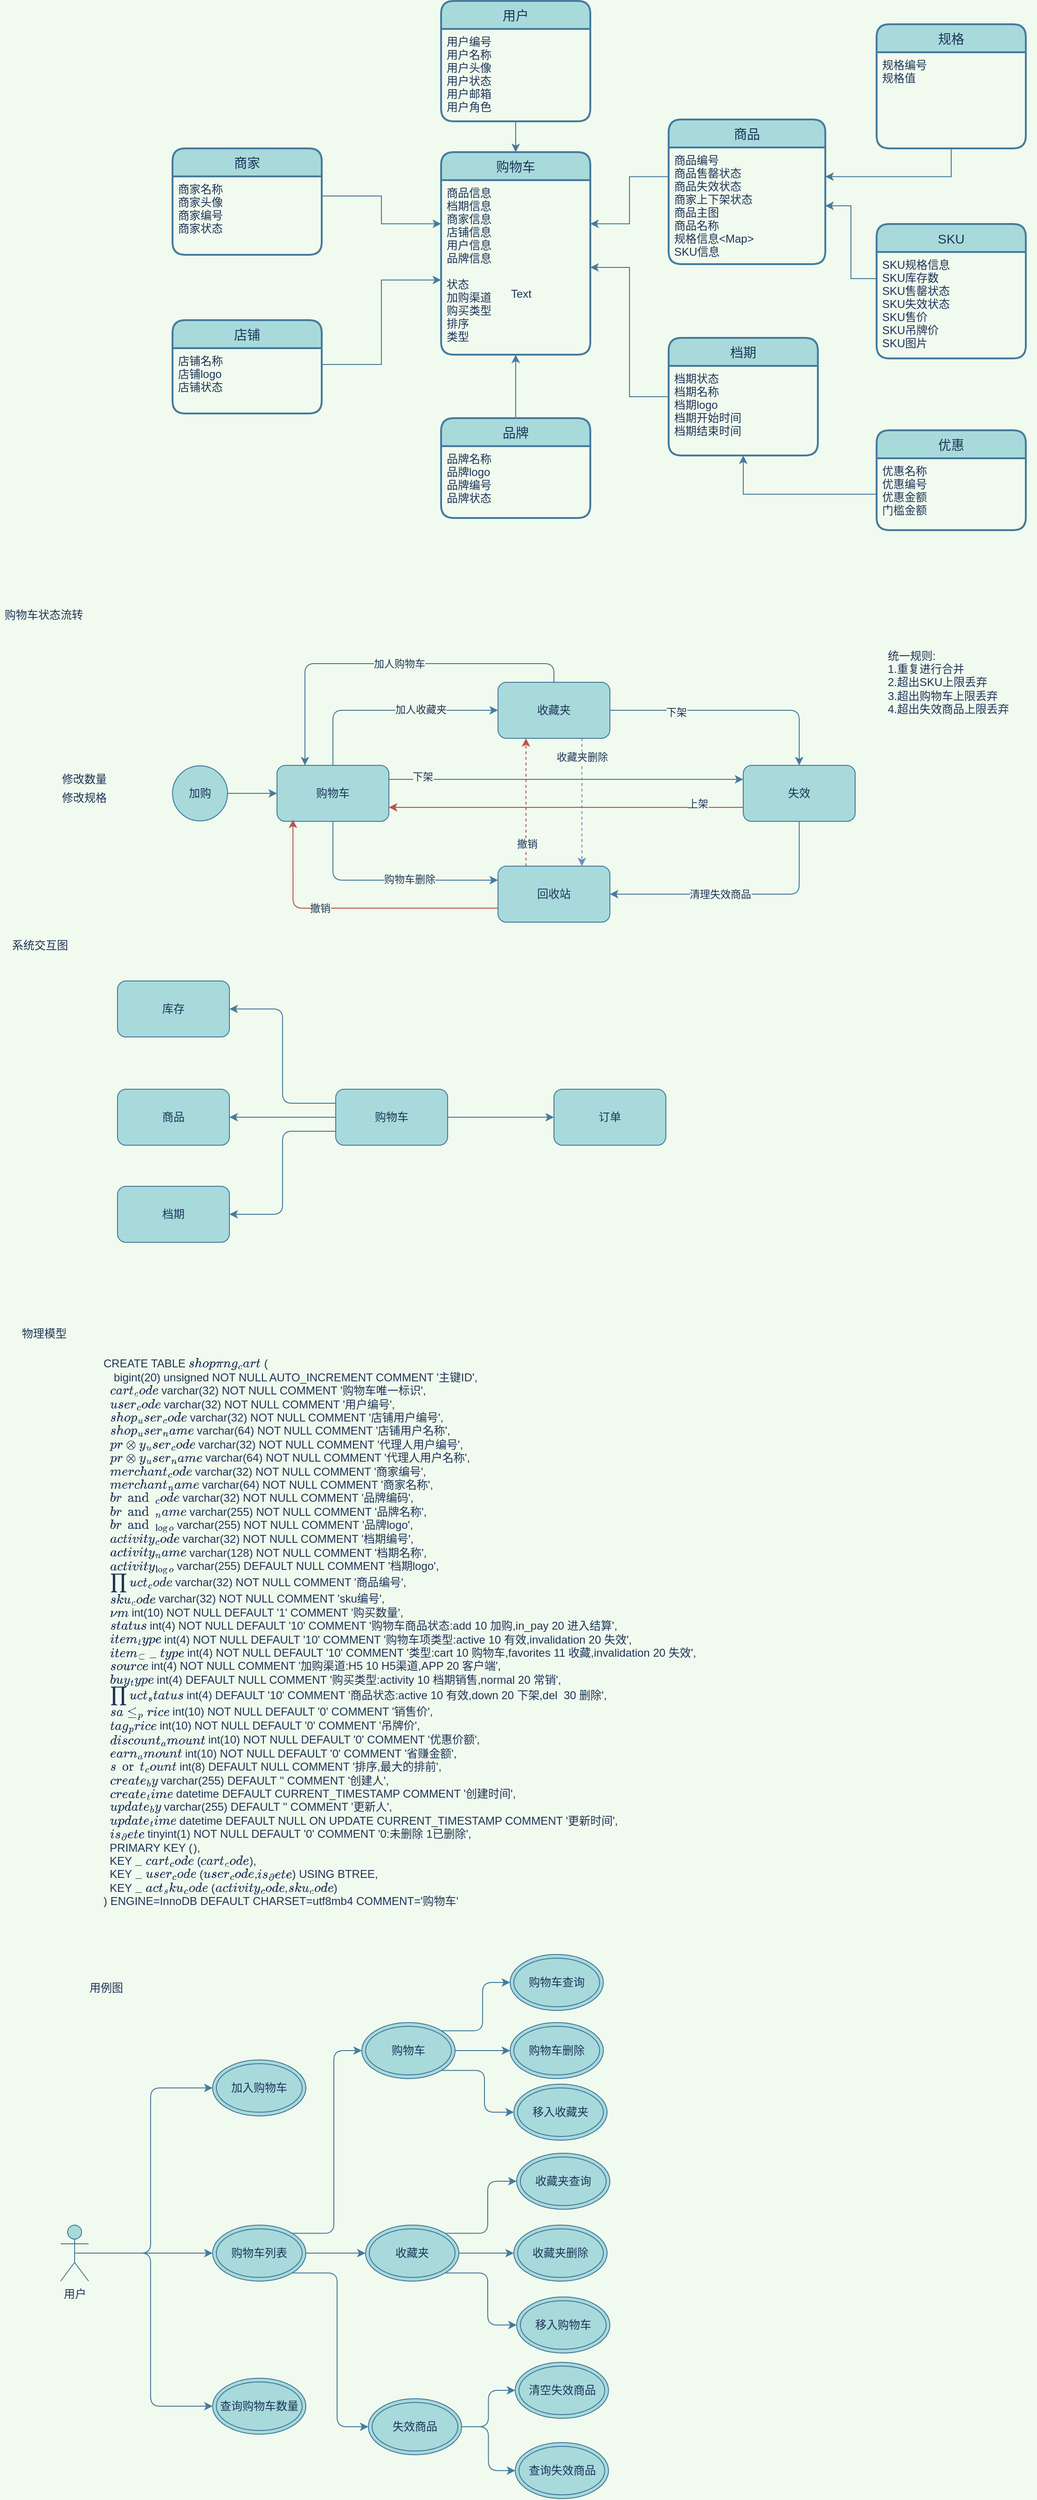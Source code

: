 <mxfile version="14.1.2" type="github">
  <diagram id="V3Xky8mkmhURfC1Skr-L" name="第 1 页">
    <mxGraphModel dx="1651" dy="1082" grid="0" gridSize="10" guides="1" tooltips="1" connect="1" arrows="1" fold="1" page="0" pageScale="1" pageWidth="827" pageHeight="1169" background="#F1FAEE" math="0" shadow="0">
      <root>
        <mxCell id="0" />
        <mxCell id="1" parent="0" />
        <mxCell id="dbq2Ga-Kx93OtKvGRiHQ-1" value="购物车" style="swimlane;childLayout=stackLayout;horizontal=1;startSize=30;horizontalStack=0;rounded=1;fontSize=14;fontStyle=0;strokeWidth=2;resizeParent=0;resizeLast=1;shadow=0;dashed=0;align=center;fillColor=#A8DADC;strokeColor=#457B9D;fontColor=#1D3557;" parent="1" vertex="1">
          <mxGeometry x="224" y="162" width="160" height="217" as="geometry" />
        </mxCell>
        <mxCell id="dbq2Ga-Kx93OtKvGRiHQ-2" value="商品信息&#xa;档期信息&#xa;商家信息&#xa;店铺信息&#xa;用户信息&#xa;品牌信息&#xa;&#xa;状态&#xa;加购渠道&#xa;购买类型&#xa;排序&#xa;类型&#xa;" style="align=left;strokeColor=none;fillColor=none;spacingLeft=4;fontSize=12;verticalAlign=top;resizable=0;rotatable=0;part=1;fontColor=#1D3557;" parent="dbq2Ga-Kx93OtKvGRiHQ-1" vertex="1">
          <mxGeometry y="30" width="160" height="187" as="geometry" />
        </mxCell>
        <mxCell id="dbq2Ga-Kx93OtKvGRiHQ-5" value="商品" style="swimlane;childLayout=stackLayout;horizontal=1;startSize=30;horizontalStack=0;rounded=1;fontSize=14;fontStyle=0;strokeWidth=2;resizeParent=0;resizeLast=1;shadow=0;dashed=0;align=center;fillColor=#A8DADC;strokeColor=#457B9D;fontColor=#1D3557;" parent="1" vertex="1">
          <mxGeometry x="468" y="127" width="168" height="155" as="geometry" />
        </mxCell>
        <mxCell id="dbq2Ga-Kx93OtKvGRiHQ-6" value="商品编号&#xa;商品售罄状态&#xa;商品失效状态&#xa;商家上下架状态&#xa;商品主图&#xa;商品名称&#xa;规格信息&lt;Map&gt;&#xa;SKU信息" style="align=left;strokeColor=none;fillColor=none;spacingLeft=4;fontSize=12;verticalAlign=top;resizable=0;rotatable=0;part=1;fontColor=#1D3557;" parent="dbq2Ga-Kx93OtKvGRiHQ-5" vertex="1">
          <mxGeometry y="30" width="168" height="125" as="geometry" />
        </mxCell>
        <mxCell id="dbq2Ga-Kx93OtKvGRiHQ-26" style="edgeStyle=orthogonalEdgeStyle;rounded=0;orthogonalLoop=1;jettySize=auto;html=1;exitX=0;exitY=0.5;exitDx=0;exitDy=0;entryX=1;entryY=0.5;entryDx=0;entryDy=0;strokeColor=#457B9D;fontColor=#1D3557;labelBackgroundColor=#F1FAEE;" parent="1" source="dbq2Ga-Kx93OtKvGRiHQ-7" target="dbq2Ga-Kx93OtKvGRiHQ-2" edge="1">
          <mxGeometry relative="1" as="geometry" />
        </mxCell>
        <mxCell id="dbq2Ga-Kx93OtKvGRiHQ-7" value="档期" style="swimlane;childLayout=stackLayout;horizontal=1;startSize=30;horizontalStack=0;rounded=1;fontSize=14;fontStyle=0;strokeWidth=2;resizeParent=0;resizeLast=1;shadow=0;dashed=0;align=center;fillColor=#A8DADC;strokeColor=#457B9D;fontColor=#1D3557;" parent="1" vertex="1">
          <mxGeometry x="468" y="361" width="160" height="126" as="geometry" />
        </mxCell>
        <mxCell id="dbq2Ga-Kx93OtKvGRiHQ-8" value="档期状态&#xa;档期名称&#xa;档期logo&#xa;档期开始时间&#xa;档期结束时间" style="align=left;strokeColor=none;fillColor=none;spacingLeft=4;fontSize=12;verticalAlign=top;resizable=0;rotatable=0;part=1;fontColor=#1D3557;" parent="dbq2Ga-Kx93OtKvGRiHQ-7" vertex="1">
          <mxGeometry y="30" width="160" height="96" as="geometry" />
        </mxCell>
        <mxCell id="dbq2Ga-Kx93OtKvGRiHQ-9" value="规格" style="swimlane;childLayout=stackLayout;horizontal=1;startSize=30;horizontalStack=0;rounded=1;fontSize=14;fontStyle=0;strokeWidth=2;resizeParent=0;resizeLast=1;shadow=0;dashed=0;align=center;fillColor=#A8DADC;strokeColor=#457B9D;fontColor=#1D3557;" parent="1" vertex="1">
          <mxGeometry x="691" y="25" width="160" height="133" as="geometry" />
        </mxCell>
        <mxCell id="dbq2Ga-Kx93OtKvGRiHQ-10" value="规格编号&#xa;规格值" style="align=left;strokeColor=none;fillColor=none;spacingLeft=4;fontSize=12;verticalAlign=top;resizable=0;rotatable=0;part=1;fontColor=#1D3557;" parent="dbq2Ga-Kx93OtKvGRiHQ-9" vertex="1">
          <mxGeometry y="30" width="160" height="103" as="geometry" />
        </mxCell>
        <mxCell id="dbq2Ga-Kx93OtKvGRiHQ-11" value="SKU" style="swimlane;childLayout=stackLayout;horizontal=1;startSize=30;horizontalStack=0;rounded=1;fontSize=14;fontStyle=0;strokeWidth=2;resizeParent=0;resizeLast=1;shadow=0;dashed=0;align=center;fillColor=#A8DADC;strokeColor=#457B9D;fontColor=#1D3557;" parent="1" vertex="1">
          <mxGeometry x="691" y="239" width="160" height="144" as="geometry" />
        </mxCell>
        <mxCell id="dbq2Ga-Kx93OtKvGRiHQ-12" value="SKU规格信息&#xa;SKU库存数&#xa;SKU售罄状态&#xa;SKU失效状态&#xa;SKU售价&#xa;SKU吊牌价&#xa;SKU图片" style="align=left;strokeColor=none;fillColor=none;spacingLeft=4;fontSize=12;verticalAlign=top;resizable=0;rotatable=0;part=1;fontColor=#1D3557;" parent="dbq2Ga-Kx93OtKvGRiHQ-11" vertex="1">
          <mxGeometry y="30" width="160" height="114" as="geometry" />
        </mxCell>
        <mxCell id="dbq2Ga-Kx93OtKvGRiHQ-14" value="商家" style="swimlane;childLayout=stackLayout;horizontal=1;startSize=30;horizontalStack=0;rounded=1;fontSize=14;fontStyle=0;strokeWidth=2;resizeParent=0;resizeLast=1;shadow=0;dashed=0;align=center;fillColor=#A8DADC;strokeColor=#457B9D;fontColor=#1D3557;" parent="1" vertex="1">
          <mxGeometry x="-64" y="158" width="160" height="114" as="geometry" />
        </mxCell>
        <mxCell id="dbq2Ga-Kx93OtKvGRiHQ-15" value="商家名称&#xa;商家头像&#xa;商家编号&#xa;商家状态" style="align=left;strokeColor=none;fillColor=none;spacingLeft=4;fontSize=12;verticalAlign=top;resizable=0;rotatable=0;part=1;fontColor=#1D3557;" parent="dbq2Ga-Kx93OtKvGRiHQ-14" vertex="1">
          <mxGeometry y="30" width="160" height="84" as="geometry" />
        </mxCell>
        <mxCell id="dbq2Ga-Kx93OtKvGRiHQ-16" value="店铺" style="swimlane;childLayout=stackLayout;horizontal=1;startSize=30;horizontalStack=0;rounded=1;fontSize=14;fontStyle=0;strokeWidth=2;resizeParent=0;resizeLast=1;shadow=0;dashed=0;align=center;fillColor=#A8DADC;strokeColor=#457B9D;fontColor=#1D3557;" parent="1" vertex="1">
          <mxGeometry x="-64" y="342" width="160" height="100" as="geometry" />
        </mxCell>
        <mxCell id="dbq2Ga-Kx93OtKvGRiHQ-17" value="店铺名称&#xa;店铺logo&#xa;店铺状态" style="align=left;strokeColor=none;fillColor=none;spacingLeft=4;fontSize=12;verticalAlign=top;resizable=0;rotatable=0;part=1;fontColor=#1D3557;" parent="dbq2Ga-Kx93OtKvGRiHQ-16" vertex="1">
          <mxGeometry y="30" width="160" height="70" as="geometry" />
        </mxCell>
        <mxCell id="dbq2Ga-Kx93OtKvGRiHQ-25" style="edgeStyle=orthogonalEdgeStyle;rounded=0;orthogonalLoop=1;jettySize=auto;html=1;exitX=0.5;exitY=0;exitDx=0;exitDy=0;entryX=0.5;entryY=1;entryDx=0;entryDy=0;strokeColor=#457B9D;fontColor=#1D3557;labelBackgroundColor=#F1FAEE;" parent="1" source="dbq2Ga-Kx93OtKvGRiHQ-18" target="dbq2Ga-Kx93OtKvGRiHQ-2" edge="1">
          <mxGeometry relative="1" as="geometry" />
        </mxCell>
        <mxCell id="dbq2Ga-Kx93OtKvGRiHQ-18" value="品牌" style="swimlane;childLayout=stackLayout;horizontal=1;startSize=30;horizontalStack=0;rounded=1;fontSize=14;fontStyle=0;strokeWidth=2;resizeParent=0;resizeLast=1;shadow=0;dashed=0;align=center;fillColor=#A8DADC;strokeColor=#457B9D;fontColor=#1D3557;" parent="1" vertex="1">
          <mxGeometry x="224" y="447" width="160" height="107" as="geometry" />
        </mxCell>
        <mxCell id="dbq2Ga-Kx93OtKvGRiHQ-19" value="品牌名称&#xa;品牌logo&#xa;品牌编号&#xa;品牌状态" style="align=left;strokeColor=none;fillColor=none;spacingLeft=4;fontSize=12;verticalAlign=top;resizable=0;rotatable=0;part=1;fontColor=#1D3557;" parent="dbq2Ga-Kx93OtKvGRiHQ-18" vertex="1">
          <mxGeometry y="30" width="160" height="77" as="geometry" />
        </mxCell>
        <mxCell id="dbq2Ga-Kx93OtKvGRiHQ-20" value="用户" style="swimlane;childLayout=stackLayout;horizontal=1;startSize=30;horizontalStack=0;rounded=1;fontSize=14;fontStyle=0;strokeWidth=2;resizeParent=0;resizeLast=1;shadow=0;dashed=0;align=center;fillColor=#A8DADC;strokeColor=#457B9D;fontColor=#1D3557;" parent="1" vertex="1">
          <mxGeometry x="224" width="160" height="129" as="geometry" />
        </mxCell>
        <mxCell id="dbq2Ga-Kx93OtKvGRiHQ-21" value="用户编号&#xa;用户名称&#xa;用户头像&#xa;用户状态&#xa;用户邮箱&#xa;用户角色" style="align=left;strokeColor=none;fillColor=none;spacingLeft=4;fontSize=12;verticalAlign=top;resizable=0;rotatable=0;part=1;fontColor=#1D3557;" parent="dbq2Ga-Kx93OtKvGRiHQ-20" vertex="1">
          <mxGeometry y="30" width="160" height="99" as="geometry" />
        </mxCell>
        <mxCell id="dbq2Ga-Kx93OtKvGRiHQ-22" style="edgeStyle=orthogonalEdgeStyle;rounded=0;orthogonalLoop=1;jettySize=auto;html=1;exitX=1;exitY=0.25;exitDx=0;exitDy=0;entryX=0;entryY=0.25;entryDx=0;entryDy=0;strokeColor=#457B9D;fontColor=#1D3557;labelBackgroundColor=#F1FAEE;" parent="1" source="dbq2Ga-Kx93OtKvGRiHQ-15" target="dbq2Ga-Kx93OtKvGRiHQ-2" edge="1">
          <mxGeometry relative="1" as="geometry" />
        </mxCell>
        <mxCell id="dbq2Ga-Kx93OtKvGRiHQ-23" style="edgeStyle=orthogonalEdgeStyle;rounded=0;orthogonalLoop=1;jettySize=auto;html=1;exitX=1;exitY=0.25;exitDx=0;exitDy=0;entryX=0;entryY=0.572;entryDx=0;entryDy=0;entryPerimeter=0;strokeColor=#457B9D;fontColor=#1D3557;labelBackgroundColor=#F1FAEE;" parent="1" source="dbq2Ga-Kx93OtKvGRiHQ-17" target="dbq2Ga-Kx93OtKvGRiHQ-2" edge="1">
          <mxGeometry relative="1" as="geometry" />
        </mxCell>
        <mxCell id="dbq2Ga-Kx93OtKvGRiHQ-24" style="edgeStyle=orthogonalEdgeStyle;rounded=0;orthogonalLoop=1;jettySize=auto;html=1;exitX=0.5;exitY=1;exitDx=0;exitDy=0;strokeColor=#457B9D;fontColor=#1D3557;labelBackgroundColor=#F1FAEE;" parent="1" source="dbq2Ga-Kx93OtKvGRiHQ-21" target="dbq2Ga-Kx93OtKvGRiHQ-1" edge="1">
          <mxGeometry relative="1" as="geometry" />
        </mxCell>
        <mxCell id="dbq2Ga-Kx93OtKvGRiHQ-27" style="edgeStyle=orthogonalEdgeStyle;rounded=0;orthogonalLoop=1;jettySize=auto;html=1;exitX=0;exitY=0.25;exitDx=0;exitDy=0;entryX=1;entryY=0.25;entryDx=0;entryDy=0;strokeColor=#457B9D;fontColor=#1D3557;labelBackgroundColor=#F1FAEE;" parent="1" source="dbq2Ga-Kx93OtKvGRiHQ-6" target="dbq2Ga-Kx93OtKvGRiHQ-2" edge="1">
          <mxGeometry relative="1" as="geometry" />
        </mxCell>
        <mxCell id="dbq2Ga-Kx93OtKvGRiHQ-28" style="edgeStyle=orthogonalEdgeStyle;rounded=0;orthogonalLoop=1;jettySize=auto;html=1;exitX=0;exitY=0.25;exitDx=0;exitDy=0;entryX=1;entryY=0.5;entryDx=0;entryDy=0;strokeColor=#457B9D;fontColor=#1D3557;labelBackgroundColor=#F1FAEE;" parent="1" source="dbq2Ga-Kx93OtKvGRiHQ-12" target="dbq2Ga-Kx93OtKvGRiHQ-6" edge="1">
          <mxGeometry relative="1" as="geometry" />
        </mxCell>
        <mxCell id="dbq2Ga-Kx93OtKvGRiHQ-29" style="edgeStyle=orthogonalEdgeStyle;rounded=0;orthogonalLoop=1;jettySize=auto;html=1;exitX=0.5;exitY=1;exitDx=0;exitDy=0;entryX=1;entryY=0.25;entryDx=0;entryDy=0;strokeColor=#457B9D;fontColor=#1D3557;labelBackgroundColor=#F1FAEE;" parent="1" source="dbq2Ga-Kx93OtKvGRiHQ-10" target="dbq2Ga-Kx93OtKvGRiHQ-6" edge="1">
          <mxGeometry relative="1" as="geometry" />
        </mxCell>
        <mxCell id="dbq2Ga-Kx93OtKvGRiHQ-30" value="优惠" style="swimlane;childLayout=stackLayout;horizontal=1;startSize=30;horizontalStack=0;rounded=1;fontSize=14;fontStyle=0;strokeWidth=2;resizeParent=0;resizeLast=1;shadow=0;dashed=0;align=center;fillColor=#A8DADC;strokeColor=#457B9D;fontColor=#1D3557;" parent="1" vertex="1">
          <mxGeometry x="691" y="460" width="160" height="107" as="geometry" />
        </mxCell>
        <mxCell id="dbq2Ga-Kx93OtKvGRiHQ-31" value="优惠名称&#xa;优惠编号&#xa;优惠金额&#xa;门槛金额" style="align=left;strokeColor=none;fillColor=none;spacingLeft=4;fontSize=12;verticalAlign=top;resizable=0;rotatable=0;part=1;fontColor=#1D3557;" parent="dbq2Ga-Kx93OtKvGRiHQ-30" vertex="1">
          <mxGeometry y="30" width="160" height="77" as="geometry" />
        </mxCell>
        <mxCell id="dbq2Ga-Kx93OtKvGRiHQ-32" style="edgeStyle=orthogonalEdgeStyle;rounded=0;orthogonalLoop=1;jettySize=auto;html=1;exitX=0;exitY=0.5;exitDx=0;exitDy=0;entryX=0.5;entryY=1;entryDx=0;entryDy=0;strokeColor=#457B9D;fontColor=#1D3557;labelBackgroundColor=#F1FAEE;" parent="1" source="dbq2Ga-Kx93OtKvGRiHQ-31" target="dbq2Ga-Kx93OtKvGRiHQ-8" edge="1">
          <mxGeometry relative="1" as="geometry" />
        </mxCell>
        <mxCell id="dbq2Ga-Kx93OtKvGRiHQ-38" style="edgeStyle=orthogonalEdgeStyle;rounded=1;orthogonalLoop=1;jettySize=auto;html=1;exitX=0.5;exitY=0;exitDx=0;exitDy=0;entryX=0;entryY=0.5;entryDx=0;entryDy=0;strokeColor=#457B9D;fontColor=#1D3557;fillColor=#A8DADC;labelBackgroundColor=#F1FAEE;" parent="1" source="dbq2Ga-Kx93OtKvGRiHQ-33" target="dbq2Ga-Kx93OtKvGRiHQ-34" edge="1">
          <mxGeometry relative="1" as="geometry" />
        </mxCell>
        <mxCell id="dbq2Ga-Kx93OtKvGRiHQ-77" value="&lt;span style=&quot;background-color: rgb(241 , 250 , 238)&quot;&gt;加人收藏夹&lt;/span&gt;" style="edgeLabel;html=1;align=center;verticalAlign=middle;resizable=0;points=[];fontColor=#1D3557;labelBackgroundColor=#F1FAEE;" parent="dbq2Ga-Kx93OtKvGRiHQ-38" vertex="1" connectable="0">
          <mxGeometry x="0.296" y="1" relative="1" as="geometry">
            <mxPoint as="offset" />
          </mxGeometry>
        </mxCell>
        <mxCell id="dbq2Ga-Kx93OtKvGRiHQ-43" style="edgeStyle=orthogonalEdgeStyle;rounded=1;orthogonalLoop=1;jettySize=auto;html=1;exitX=0.5;exitY=1;exitDx=0;exitDy=0;entryX=0;entryY=0.25;entryDx=0;entryDy=0;strokeColor=#457B9D;fontColor=#1D3557;labelBackgroundColor=#F1FAEE;" parent="1" source="dbq2Ga-Kx93OtKvGRiHQ-33" target="dbq2Ga-Kx93OtKvGRiHQ-41" edge="1">
          <mxGeometry relative="1" as="geometry">
            <Array as="points">
              <mxPoint x="108" y="942" />
            </Array>
          </mxGeometry>
        </mxCell>
        <mxCell id="dbq2Ga-Kx93OtKvGRiHQ-80" value="&lt;span style=&quot;background-color: rgb(241 , 250 , 238)&quot;&gt;购物车删除&lt;/span&gt;" style="edgeLabel;html=1;align=center;verticalAlign=middle;resizable=0;points=[];fontColor=#1D3557;labelBackgroundColor=#F1FAEE;" parent="dbq2Ga-Kx93OtKvGRiHQ-43" vertex="1" connectable="0">
          <mxGeometry x="0.206" y="1" relative="1" as="geometry">
            <mxPoint as="offset" />
          </mxGeometry>
        </mxCell>
        <mxCell id="dbq2Ga-Kx93OtKvGRiHQ-50" style="edgeStyle=orthogonalEdgeStyle;rounded=1;orthogonalLoop=1;jettySize=auto;html=1;exitX=1;exitY=0.25;exitDx=0;exitDy=0;entryX=0;entryY=0.25;entryDx=0;entryDy=0;strokeColor=#457B9D;fontColor=#1D3557;labelBackgroundColor=#F1FAEE;" parent="1" source="dbq2Ga-Kx93OtKvGRiHQ-33" target="dbq2Ga-Kx93OtKvGRiHQ-36" edge="1">
          <mxGeometry relative="1" as="geometry" />
        </mxCell>
        <mxCell id="dbq2Ga-Kx93OtKvGRiHQ-61" value="下架" style="edgeLabel;html=1;align=center;verticalAlign=middle;resizable=0;points=[];fontColor=#1D3557;labelBackgroundColor=#F1FAEE;" parent="dbq2Ga-Kx93OtKvGRiHQ-50" vertex="1" connectable="0">
          <mxGeometry x="-0.811" y="3" relative="1" as="geometry">
            <mxPoint as="offset" />
          </mxGeometry>
        </mxCell>
        <mxCell id="dbq2Ga-Kx93OtKvGRiHQ-33" value="购物车" style="rounded=1;whiteSpace=wrap;html=1;fillColor=#A8DADC;strokeColor=#457B9D;fontColor=#1D3557;" parent="1" vertex="1">
          <mxGeometry x="48" y="819" width="120" height="60" as="geometry" />
        </mxCell>
        <mxCell id="dbq2Ga-Kx93OtKvGRiHQ-39" style="edgeStyle=orthogonalEdgeStyle;rounded=1;orthogonalLoop=1;jettySize=auto;html=1;exitX=1;exitY=0.5;exitDx=0;exitDy=0;strokeColor=#457B9D;fontColor=#1D3557;fillColor=#A8DADC;labelBackgroundColor=#F1FAEE;" parent="1" source="dbq2Ga-Kx93OtKvGRiHQ-34" target="dbq2Ga-Kx93OtKvGRiHQ-36" edge="1">
          <mxGeometry relative="1" as="geometry" />
        </mxCell>
        <mxCell id="dbq2Ga-Kx93OtKvGRiHQ-58" value="下架" style="edgeLabel;html=1;align=center;verticalAlign=middle;resizable=0;points=[];fontColor=#1D3557;labelBackgroundColor=#F1FAEE;" parent="dbq2Ga-Kx93OtKvGRiHQ-39" vertex="1" connectable="0">
          <mxGeometry x="-0.462" y="-2" relative="1" as="geometry">
            <mxPoint as="offset" />
          </mxGeometry>
        </mxCell>
        <mxCell id="dbq2Ga-Kx93OtKvGRiHQ-42" style="edgeStyle=orthogonalEdgeStyle;rounded=0;orthogonalLoop=1;jettySize=auto;html=1;exitX=0.75;exitY=1;exitDx=0;exitDy=0;dashed=1;strokeColor=#6c8ebf;fontColor=#1D3557;entryX=0.75;entryY=0;entryDx=0;entryDy=0;fillColor=#dae8fc;labelBackgroundColor=#F1FAEE;" parent="1" source="dbq2Ga-Kx93OtKvGRiHQ-34" target="dbq2Ga-Kx93OtKvGRiHQ-41" edge="1">
          <mxGeometry relative="1" as="geometry" />
        </mxCell>
        <mxCell id="dbq2Ga-Kx93OtKvGRiHQ-62" value="收藏夹删除" style="edgeLabel;html=1;align=center;verticalAlign=middle;resizable=0;points=[];fontColor=#1D3557;labelBackgroundColor=#F1FAEE;" parent="dbq2Ga-Kx93OtKvGRiHQ-42" vertex="1" connectable="0">
          <mxGeometry x="-0.708" relative="1" as="geometry">
            <mxPoint as="offset" />
          </mxGeometry>
        </mxCell>
        <mxCell id="dbq2Ga-Kx93OtKvGRiHQ-45" style="edgeStyle=orthogonalEdgeStyle;rounded=1;orthogonalLoop=1;jettySize=auto;html=1;exitX=0.5;exitY=0;exitDx=0;exitDy=0;entryX=0.25;entryY=0;entryDx=0;entryDy=0;strokeColor=#457B9D;fontColor=#1D3557;fillColor=#A8DADC;labelBackgroundColor=#F1FAEE;" parent="1" source="dbq2Ga-Kx93OtKvGRiHQ-34" target="dbq2Ga-Kx93OtKvGRiHQ-33" edge="1">
          <mxGeometry relative="1" as="geometry" />
        </mxCell>
        <mxCell id="dbq2Ga-Kx93OtKvGRiHQ-78" value="&lt;span style=&quot;background-color: rgb(241 , 250 , 238)&quot;&gt;加人购物车&lt;/span&gt;" style="edgeLabel;html=1;align=center;verticalAlign=middle;resizable=0;points=[];fontColor=#1D3557;labelBackgroundColor=#F1FAEE;" parent="dbq2Ga-Kx93OtKvGRiHQ-45" vertex="1" connectable="0">
          <mxGeometry x="-0.057" relative="1" as="geometry">
            <mxPoint as="offset" />
          </mxGeometry>
        </mxCell>
        <mxCell id="dbq2Ga-Kx93OtKvGRiHQ-34" value="收藏夹" style="rounded=1;whiteSpace=wrap;html=1;fillColor=#A8DADC;strokeColor=#457B9D;fontColor=#1D3557;" parent="1" vertex="1">
          <mxGeometry x="285" y="730" width="120" height="60" as="geometry" />
        </mxCell>
        <mxCell id="dbq2Ga-Kx93OtKvGRiHQ-44" style="edgeStyle=orthogonalEdgeStyle;rounded=1;orthogonalLoop=1;jettySize=auto;html=1;exitX=0.5;exitY=1;exitDx=0;exitDy=0;entryX=1;entryY=0.5;entryDx=0;entryDy=0;strokeColor=#457B9D;fontColor=#1D3557;labelBackgroundColor=#F1FAEE;" parent="1" source="dbq2Ga-Kx93OtKvGRiHQ-36" target="dbq2Ga-Kx93OtKvGRiHQ-41" edge="1">
          <mxGeometry relative="1" as="geometry" />
        </mxCell>
        <mxCell id="dbq2Ga-Kx93OtKvGRiHQ-76" value="&lt;span style=&quot;background-color: rgb(241 , 250 , 238)&quot;&gt;清理失效商品&lt;/span&gt;" style="edgeLabel;html=1;align=center;verticalAlign=middle;resizable=0;points=[];fontColor=#1D3557;labelBackgroundColor=#F1FAEE;" parent="dbq2Ga-Kx93OtKvGRiHQ-44" vertex="1" connectable="0">
          <mxGeometry x="0.162" relative="1" as="geometry">
            <mxPoint as="offset" />
          </mxGeometry>
        </mxCell>
        <mxCell id="dbq2Ga-Kx93OtKvGRiHQ-49" style="edgeStyle=orthogonalEdgeStyle;rounded=1;orthogonalLoop=1;jettySize=auto;html=1;exitX=0;exitY=0.75;exitDx=0;exitDy=0;entryX=1;entryY=0.75;entryDx=0;entryDy=0;fontColor=#1D3557;strokeColor=#b85450;fillColor=#f8cecc;labelBackgroundColor=#F1FAEE;" parent="1" source="dbq2Ga-Kx93OtKvGRiHQ-36" target="dbq2Ga-Kx93OtKvGRiHQ-33" edge="1">
          <mxGeometry relative="1" as="geometry" />
        </mxCell>
        <mxCell id="dbq2Ga-Kx93OtKvGRiHQ-71" value="上架" style="edgeLabel;html=1;align=center;verticalAlign=middle;resizable=0;points=[];fontColor=#1D3557;labelBackgroundColor=#F1FAEE;" parent="dbq2Ga-Kx93OtKvGRiHQ-49" vertex="1" connectable="0">
          <mxGeometry x="-0.743" y="-4" relative="1" as="geometry">
            <mxPoint as="offset" />
          </mxGeometry>
        </mxCell>
        <mxCell id="dbq2Ga-Kx93OtKvGRiHQ-36" value="失效" style="rounded=1;whiteSpace=wrap;html=1;fillColor=#A8DADC;strokeColor=#457B9D;fontColor=#1D3557;" parent="1" vertex="1">
          <mxGeometry x="548" y="819" width="120" height="60" as="geometry" />
        </mxCell>
        <mxCell id="dbq2Ga-Kx93OtKvGRiHQ-100" style="edgeStyle=orthogonalEdgeStyle;curved=0;rounded=1;sketch=0;orthogonalLoop=1;jettySize=auto;html=1;exitX=0.25;exitY=0;exitDx=0;exitDy=0;entryX=0.25;entryY=1;entryDx=0;entryDy=0;strokeColor=#b85450;fillColor=#f8cecc;fontColor=#1D3557;dashed=1;labelBackgroundColor=#F1FAEE;" parent="1" source="dbq2Ga-Kx93OtKvGRiHQ-41" target="dbq2Ga-Kx93OtKvGRiHQ-34" edge="1">
          <mxGeometry relative="1" as="geometry" />
        </mxCell>
        <mxCell id="dbq2Ga-Kx93OtKvGRiHQ-101" value="撤销" style="edgeLabel;html=1;align=center;verticalAlign=middle;resizable=0;points=[];fontColor=#1D3557;labelBackgroundColor=#F1FAEE;" parent="dbq2Ga-Kx93OtKvGRiHQ-100" vertex="1" connectable="0">
          <mxGeometry x="-0.639" y="-1" relative="1" as="geometry">
            <mxPoint as="offset" />
          </mxGeometry>
        </mxCell>
        <mxCell id="dbq2Ga-Kx93OtKvGRiHQ-104" style="edgeStyle=orthogonalEdgeStyle;rounded=1;sketch=0;orthogonalLoop=1;jettySize=auto;html=1;exitX=0;exitY=0.75;exitDx=0;exitDy=0;entryX=0.143;entryY=0.97;entryDx=0;entryDy=0;entryPerimeter=0;strokeColor=#b85450;fillColor=#f8cecc;fontColor=#1D3557;labelBackgroundColor=#F1FAEE;" parent="1" source="dbq2Ga-Kx93OtKvGRiHQ-41" target="dbq2Ga-Kx93OtKvGRiHQ-33" edge="1">
          <mxGeometry relative="1" as="geometry" />
        </mxCell>
        <mxCell id="dbq2Ga-Kx93OtKvGRiHQ-105" value="撤销" style="edgeLabel;html=1;align=center;verticalAlign=middle;resizable=0;points=[];fontColor=#1D3557;labelBackgroundColor=#F1FAEE;" parent="dbq2Ga-Kx93OtKvGRiHQ-104" vertex="1" connectable="0">
          <mxGeometry x="0.213" relative="1" as="geometry">
            <mxPoint as="offset" />
          </mxGeometry>
        </mxCell>
        <mxCell id="dbq2Ga-Kx93OtKvGRiHQ-41" value="回收站" style="rounded=1;whiteSpace=wrap;html=1;fillColor=#A8DADC;strokeColor=#457B9D;fontColor=#1D3557;" parent="1" vertex="1">
          <mxGeometry x="285" y="927" width="120" height="60" as="geometry" />
        </mxCell>
        <mxCell id="dbq2Ga-Kx93OtKvGRiHQ-48" value="购物车状态流转" style="text;html=1;strokeColor=none;fillColor=none;align=center;verticalAlign=middle;whiteSpace=wrap;rounded=0;fontColor=#1D3557;" parent="1" vertex="1">
          <mxGeometry x="-249" y="645" width="94" height="25" as="geometry" />
        </mxCell>
        <mxCell id="dbq2Ga-Kx93OtKvGRiHQ-85" value="修改数量" style="text;html=1;strokeColor=none;fillColor=none;align=center;verticalAlign=middle;whiteSpace=wrap;rounded=0;sketch=0;fontColor=#1D3557;" parent="1" vertex="1">
          <mxGeometry x="-189" y="826" width="61" height="16" as="geometry" />
        </mxCell>
        <mxCell id="dbq2Ga-Kx93OtKvGRiHQ-86" value="修改规格" style="text;html=1;strokeColor=none;fillColor=none;align=center;verticalAlign=middle;whiteSpace=wrap;rounded=0;sketch=0;fontColor=#1D3557;" parent="1" vertex="1">
          <mxGeometry x="-189" y="846" width="61" height="16" as="geometry" />
        </mxCell>
        <mxCell id="dbq2Ga-Kx93OtKvGRiHQ-97" style="edgeStyle=orthogonalEdgeStyle;curved=0;rounded=1;sketch=0;orthogonalLoop=1;jettySize=auto;html=1;exitX=1;exitY=0.5;exitDx=0;exitDy=0;strokeColor=#457B9D;fillColor=#A8DADC;fontColor=#1D3557;labelBackgroundColor=#F1FAEE;" parent="1" source="dbq2Ga-Kx93OtKvGRiHQ-96" target="dbq2Ga-Kx93OtKvGRiHQ-33" edge="1">
          <mxGeometry relative="1" as="geometry" />
        </mxCell>
        <mxCell id="dbq2Ga-Kx93OtKvGRiHQ-96" value="加购" style="ellipse;whiteSpace=wrap;html=1;aspect=fixed;rounded=0;sketch=0;strokeColor=#457B9D;fillColor=#A8DADC;fontColor=#1D3557;" parent="1" vertex="1">
          <mxGeometry x="-64" y="819.5" width="59" height="59" as="geometry" />
        </mxCell>
        <mxCell id="dbq2Ga-Kx93OtKvGRiHQ-98" value="统一规则:&lt;br&gt;1.重复进行合并&lt;br&gt;2.超出SKU上限丢弃&lt;br&gt;3.超出购物车上限丢弃&lt;br&gt;4.超出失效商品上限丢弃" style="text;html=1;strokeColor=none;fillColor=none;align=left;verticalAlign=middle;whiteSpace=wrap;rounded=0;sketch=0;fontColor=#1D3557;" parent="1" vertex="1">
          <mxGeometry x="701" y="670" width="161" height="120" as="geometry" />
        </mxCell>
        <mxCell id="dbq2Ga-Kx93OtKvGRiHQ-116" value="&lt;div&gt;CREATE TABLE `shopping_cart` (&lt;/div&gt;&lt;div&gt;&amp;nbsp; `id` bigint(20) unsigned NOT NULL AUTO_INCREMENT COMMENT &#39;主键ID&#39;,&lt;/div&gt;&lt;div&gt;&amp;nbsp; `cart_code` varchar(32) NOT NULL COMMENT &#39;购物车唯一标识&#39;,&lt;/div&gt;&lt;div&gt;&amp;nbsp; `user_code` varchar(32) NOT NULL COMMENT &#39;用户编号&#39;,&lt;/div&gt;&lt;div&gt;&amp;nbsp; `shop_user_code` varchar(32) NOT NULL COMMENT &#39;店铺用户编号&#39;,&lt;/div&gt;&lt;div&gt;&amp;nbsp; `shop_user_name` varchar(64) NOT NULL COMMENT &#39;店铺用户名称&#39;,&lt;/div&gt;&lt;div&gt;&amp;nbsp; `proxy_user_code` varchar(32) NOT NULL COMMENT &#39;代理人用户编号&#39;,&lt;/div&gt;&lt;div&gt;&amp;nbsp; `proxy_user_name` varchar(64) NOT NULL COMMENT &#39;代理人用户名称&#39;,&lt;/div&gt;&lt;div&gt;&amp;nbsp; `merchant_code` varchar(32) NOT NULL COMMENT &#39;商家编号&#39;,&lt;/div&gt;&lt;div&gt;&amp;nbsp; `merchant_name` varchar(64) NOT NULL COMMENT &#39;商家名称&#39;,&lt;/div&gt;&lt;div&gt;&amp;nbsp; `brand_code` varchar(32) NOT NULL COMMENT &#39;品牌编码&#39;,&lt;/div&gt;&lt;div&gt;&amp;nbsp; `brand_name` varchar(255) NOT NULL COMMENT &#39;品牌名称&#39;,&lt;/div&gt;&lt;div&gt;&amp;nbsp; `brand_logo` varchar(255) NOT NULL COMMENT &#39;品牌logo&#39;,&lt;/div&gt;&lt;div&gt;&amp;nbsp; `activity_code` varchar(32) NOT NULL COMMENT &#39;档期编号&#39;,&lt;/div&gt;&lt;div&gt;&amp;nbsp; `activity_name` varchar(128) NOT NULL COMMENT &#39;档期名称&#39;,&lt;/div&gt;&lt;div&gt;&amp;nbsp; `activity_logo` varchar(255) DEFAULT NULL COMMENT &#39;档期logo&#39;,&lt;/div&gt;&lt;div&gt;&amp;nbsp; `product_code` varchar(32) NOT NULL COMMENT &#39;商品编号&#39;,&lt;/div&gt;&lt;div&gt;&amp;nbsp; `sku_code` varchar(32) NOT NULL COMMENT &#39;sku编号&#39;,&lt;/div&gt;&lt;div&gt;&amp;nbsp; `num` int(10) NOT NULL DEFAULT &#39;1&#39; COMMENT &#39;购买数量&#39;,&lt;/div&gt;&lt;div&gt;&amp;nbsp; `status` int(4) NOT NULL DEFAULT &#39;10&#39; COMMENT &#39;购物车商品状态:add 10 加购,in_pay 20 进入结算&#39;,&lt;/div&gt;&lt;div&gt;&amp;nbsp; `item_type` int(4) NOT NULL DEFAULT &#39;10&#39; COMMENT &#39;购物车项类型:active 10 有效,invalidation 20 失效&#39;,&lt;/div&gt;&lt;div&gt;&amp;nbsp; `item_sub_type` int(4) NOT NULL DEFAULT &#39;10&#39; COMMENT &#39;类型:cart 10 购物车,favorites 11 收藏,invalidation 20 失效&#39;,&lt;/div&gt;&lt;div&gt;&amp;nbsp; `source` int(4) NOT NULL COMMENT &#39;加购渠道:H5 10 H5渠道,APP 20 客户端&#39;,&lt;/div&gt;&lt;div&gt;&amp;nbsp; `buy_type` int(4) DEFAULT NULL COMMENT &#39;购买类型:activity 10 档期销售,normal 20 常销&#39;,&lt;/div&gt;&lt;div&gt;&amp;nbsp; `product_status` int(4) DEFAULT &#39;10&#39; COMMENT &#39;商品状态:active 10 有效,down 20 下架,del&amp;nbsp; 30 删除&#39;,&lt;/div&gt;&lt;div&gt;&amp;nbsp; `sale_price` int(10) NOT NULL DEFAULT &#39;0&#39; COMMENT &#39;销售价&#39;,&lt;/div&gt;&lt;div&gt;&amp;nbsp; `tag_price` int(10) NOT NULL DEFAULT &#39;0&#39; COMMENT &#39;吊牌价&#39;,&lt;/div&gt;&lt;div&gt;&amp;nbsp; `discount_amount` int(10) NOT NULL DEFAULT &#39;0&#39; COMMENT &#39;优惠价额&#39;,&lt;/div&gt;&lt;div&gt;&amp;nbsp; `earn_amount` int(10) NOT NULL DEFAULT &#39;0&#39; COMMENT &#39;省赚金额&#39;,&lt;/div&gt;&lt;div&gt;&amp;nbsp; `sort_count` int(8) DEFAULT NULL COMMENT &#39;排序,最大的排前&#39;,&lt;/div&gt;&lt;div&gt;&amp;nbsp; `create_by` varchar(255) DEFAULT &#39;&#39; COMMENT &#39;创建人&#39;,&lt;/div&gt;&lt;div&gt;&amp;nbsp; `create_time` datetime DEFAULT CURRENT_TIMESTAMP COMMENT &#39;创建时间&#39;,&lt;/div&gt;&lt;div&gt;&amp;nbsp; `update_by` varchar(255) DEFAULT &#39;&#39; COMMENT &#39;更新人&#39;,&lt;/div&gt;&lt;div&gt;&amp;nbsp; `update_time` datetime DEFAULT NULL ON UPDATE CURRENT_TIMESTAMP COMMENT &#39;更新时间&#39;,&lt;/div&gt;&lt;div&gt;&amp;nbsp; `is_delete` tinyint(1) NOT NULL DEFAULT &#39;0&#39; COMMENT &#39;0:未删除 1已删除&#39;,&lt;/div&gt;&lt;div&gt;&amp;nbsp; PRIMARY KEY (`id`),&lt;/div&gt;&lt;div&gt;&amp;nbsp; KEY `idx_cart_code` (`cart_code`),&lt;/div&gt;&lt;div&gt;&amp;nbsp; KEY `idx_user_code` (`user_code`,`is_delete`) USING BTREE,&lt;/div&gt;&lt;div&gt;&amp;nbsp; KEY `idx_act_sku_code` (`activity_code`,`sku_code`)&lt;/div&gt;&lt;div&gt;) ENGINE=InnoDB DEFAULT CHARSET=utf8mb4 COMMENT=&#39;购物车&#39;&lt;/div&gt;" style="text;html=1;strokeColor=none;fillColor=none;align=left;verticalAlign=middle;whiteSpace=wrap;rounded=0;sketch=0;fontColor=#1D3557;" parent="1" vertex="1">
          <mxGeometry x="-140" y="1459" width="909" height="577" as="geometry" />
        </mxCell>
        <mxCell id="oxxxaZczWbnwHfDURmfY-3" style="edgeStyle=orthogonalEdgeStyle;curved=0;rounded=1;sketch=0;orthogonalLoop=1;jettySize=auto;html=1;exitX=1;exitY=0.5;exitDx=0;exitDy=0;entryX=0;entryY=0.5;entryDx=0;entryDy=0;strokeColor=#457B9D;fillColor=#A8DADC;fontColor=#1D3557;" edge="1" parent="1" source="oxxxaZczWbnwHfDURmfY-1" target="oxxxaZczWbnwHfDURmfY-2">
          <mxGeometry relative="1" as="geometry" />
        </mxCell>
        <mxCell id="oxxxaZczWbnwHfDURmfY-5" style="edgeStyle=orthogonalEdgeStyle;curved=0;rounded=1;sketch=0;orthogonalLoop=1;jettySize=auto;html=1;exitX=0;exitY=0.5;exitDx=0;exitDy=0;strokeColor=#457B9D;fillColor=#A8DADC;fontColor=#1D3557;" edge="1" parent="1" source="oxxxaZczWbnwHfDURmfY-1" target="oxxxaZczWbnwHfDURmfY-4">
          <mxGeometry relative="1" as="geometry" />
        </mxCell>
        <mxCell id="oxxxaZczWbnwHfDURmfY-8" style="edgeStyle=orthogonalEdgeStyle;curved=0;rounded=1;sketch=0;orthogonalLoop=1;jettySize=auto;html=1;exitX=0;exitY=0.25;exitDx=0;exitDy=0;entryX=1;entryY=0.5;entryDx=0;entryDy=0;strokeColor=#457B9D;fillColor=#A8DADC;fontColor=#1D3557;" edge="1" parent="1" source="oxxxaZczWbnwHfDURmfY-1" target="oxxxaZczWbnwHfDURmfY-7">
          <mxGeometry relative="1" as="geometry" />
        </mxCell>
        <mxCell id="oxxxaZczWbnwHfDURmfY-9" style="edgeStyle=orthogonalEdgeStyle;curved=0;rounded=1;sketch=0;orthogonalLoop=1;jettySize=auto;html=1;exitX=0;exitY=0.75;exitDx=0;exitDy=0;entryX=1;entryY=0.5;entryDx=0;entryDy=0;strokeColor=#457B9D;fillColor=#A8DADC;fontColor=#1D3557;" edge="1" parent="1" source="oxxxaZczWbnwHfDURmfY-1" target="oxxxaZczWbnwHfDURmfY-6">
          <mxGeometry relative="1" as="geometry" />
        </mxCell>
        <mxCell id="oxxxaZczWbnwHfDURmfY-1" value="购物车" style="rounded=1;whiteSpace=wrap;html=1;fillColor=#A8DADC;strokeColor=#457B9D;fontColor=#1D3557;" vertex="1" parent="1">
          <mxGeometry x="111" y="1166" width="120" height="60" as="geometry" />
        </mxCell>
        <mxCell id="oxxxaZczWbnwHfDURmfY-2" value="订单" style="rounded=1;whiteSpace=wrap;html=1;fillColor=#A8DADC;strokeColor=#457B9D;fontColor=#1D3557;" vertex="1" parent="1">
          <mxGeometry x="345" y="1166" width="120" height="60" as="geometry" />
        </mxCell>
        <mxCell id="oxxxaZczWbnwHfDURmfY-4" value="商品" style="rounded=1;whiteSpace=wrap;html=1;fillColor=#A8DADC;strokeColor=#457B9D;fontColor=#1D3557;" vertex="1" parent="1">
          <mxGeometry x="-123" y="1166" width="120" height="60" as="geometry" />
        </mxCell>
        <mxCell id="oxxxaZczWbnwHfDURmfY-6" value="档期" style="rounded=1;whiteSpace=wrap;html=1;fillColor=#A8DADC;strokeColor=#457B9D;fontColor=#1D3557;" vertex="1" parent="1">
          <mxGeometry x="-123" y="1270" width="120" height="60" as="geometry" />
        </mxCell>
        <mxCell id="oxxxaZczWbnwHfDURmfY-7" value="库存" style="rounded=1;whiteSpace=wrap;html=1;fillColor=#A8DADC;strokeColor=#457B9D;fontColor=#1D3557;" vertex="1" parent="1">
          <mxGeometry x="-123" y="1050" width="120" height="60" as="geometry" />
        </mxCell>
        <mxCell id="oxxxaZczWbnwHfDURmfY-10" value="系统交互图" style="text;html=1;strokeColor=none;fillColor=none;align=center;verticalAlign=middle;whiteSpace=wrap;rounded=0;sketch=0;fontColor=#1D3557;" vertex="1" parent="1">
          <mxGeometry x="-249" y="1002" width="86" height="20" as="geometry" />
        </mxCell>
        <mxCell id="oxxxaZczWbnwHfDURmfY-11" value="Text" style="text;html=1;strokeColor=none;fillColor=none;align=center;verticalAlign=middle;whiteSpace=wrap;rounded=0;sketch=0;fontColor=#1D3557;" vertex="1" parent="1">
          <mxGeometry x="290" y="304" width="40" height="20" as="geometry" />
        </mxCell>
        <mxCell id="oxxxaZczWbnwHfDURmfY-12" value="物理模型" style="text;html=1;strokeColor=none;fillColor=none;align=center;verticalAlign=middle;whiteSpace=wrap;rounded=0;sketch=0;fontColor=#1D3557;" vertex="1" parent="1">
          <mxGeometry x="-249" y="1418" width="95" height="20" as="geometry" />
        </mxCell>
        <mxCell id="oxxxaZczWbnwHfDURmfY-13" value="用例图" style="text;html=1;strokeColor=none;fillColor=none;align=center;verticalAlign=middle;whiteSpace=wrap;rounded=0;sketch=0;fontColor=#1D3557;" vertex="1" parent="1">
          <mxGeometry x="-155" y="2119" width="40" height="20" as="geometry" />
        </mxCell>
        <mxCell id="oxxxaZczWbnwHfDURmfY-70" style="edgeStyle=orthogonalEdgeStyle;rounded=1;sketch=0;orthogonalLoop=1;jettySize=auto;html=1;exitX=0.5;exitY=0.5;exitDx=0;exitDy=0;exitPerimeter=0;entryX=0;entryY=0.5;entryDx=0;entryDy=0;strokeColor=#457B9D;fillColor=#A8DADC;fontColor=#1D3557;" edge="1" parent="1" source="oxxxaZczWbnwHfDURmfY-14" target="oxxxaZczWbnwHfDURmfY-15">
          <mxGeometry relative="1" as="geometry" />
        </mxCell>
        <mxCell id="oxxxaZczWbnwHfDURmfY-71" style="edgeStyle=orthogonalEdgeStyle;rounded=1;sketch=0;orthogonalLoop=1;jettySize=auto;html=1;exitX=0.5;exitY=0.5;exitDx=0;exitDy=0;exitPerimeter=0;entryX=0;entryY=0.5;entryDx=0;entryDy=0;strokeColor=#457B9D;fillColor=#A8DADC;fontColor=#1D3557;" edge="1" parent="1" source="oxxxaZczWbnwHfDURmfY-14" target="oxxxaZczWbnwHfDURmfY-16">
          <mxGeometry relative="1" as="geometry" />
        </mxCell>
        <mxCell id="oxxxaZczWbnwHfDURmfY-72" style="edgeStyle=orthogonalEdgeStyle;rounded=1;sketch=0;orthogonalLoop=1;jettySize=auto;html=1;exitX=0.5;exitY=0.5;exitDx=0;exitDy=0;exitPerimeter=0;entryX=0;entryY=0.5;entryDx=0;entryDy=0;strokeColor=#457B9D;fillColor=#A8DADC;fontColor=#1D3557;" edge="1" parent="1" source="oxxxaZczWbnwHfDURmfY-14" target="oxxxaZczWbnwHfDURmfY-17">
          <mxGeometry relative="1" as="geometry" />
        </mxCell>
        <mxCell id="oxxxaZczWbnwHfDURmfY-14" value="用户" style="shape=umlActor;verticalLabelPosition=bottom;verticalAlign=top;html=1;outlineConnect=0;rounded=0;sketch=0;strokeColor=#457B9D;fillColor=#A8DADC;fontColor=#1D3557;" vertex="1" parent="1">
          <mxGeometry x="-184" y="2383" width="30" height="60" as="geometry" />
        </mxCell>
        <mxCell id="oxxxaZczWbnwHfDURmfY-15" value="加入购物车" style="ellipse;shape=doubleEllipse;whiteSpace=wrap;html=1;rounded=0;sketch=0;strokeColor=#457B9D;fillColor=#A8DADC;fontColor=#1D3557;" vertex="1" parent="1">
          <mxGeometry x="-21" y="2206" width="100" height="60" as="geometry" />
        </mxCell>
        <mxCell id="oxxxaZczWbnwHfDURmfY-47" style="edgeStyle=orthogonalEdgeStyle;curved=1;sketch=0;orthogonalLoop=1;jettySize=auto;html=1;exitX=1;exitY=0.5;exitDx=0;exitDy=0;strokeColor=#457B9D;fillColor=#A8DADC;fontColor=#1D3557;" edge="1" parent="1" source="oxxxaZczWbnwHfDURmfY-16" target="oxxxaZczWbnwHfDURmfY-19">
          <mxGeometry relative="1" as="geometry" />
        </mxCell>
        <mxCell id="oxxxaZczWbnwHfDURmfY-49" style="edgeStyle=orthogonalEdgeStyle;sketch=0;orthogonalLoop=1;jettySize=auto;html=1;exitX=1;exitY=0;exitDx=0;exitDy=0;entryX=0;entryY=0.5;entryDx=0;entryDy=0;strokeColor=#457B9D;fillColor=#A8DADC;fontColor=#1D3557;rounded=1;" edge="1" parent="1" source="oxxxaZczWbnwHfDURmfY-16" target="oxxxaZczWbnwHfDURmfY-18">
          <mxGeometry relative="1" as="geometry" />
        </mxCell>
        <mxCell id="oxxxaZczWbnwHfDURmfY-50" style="edgeStyle=orthogonalEdgeStyle;rounded=1;sketch=0;orthogonalLoop=1;jettySize=auto;html=1;exitX=1;exitY=1;exitDx=0;exitDy=0;entryX=0;entryY=0.5;entryDx=0;entryDy=0;strokeColor=#457B9D;fillColor=#A8DADC;fontColor=#1D3557;" edge="1" parent="1" source="oxxxaZczWbnwHfDURmfY-16" target="oxxxaZczWbnwHfDURmfY-20">
          <mxGeometry relative="1" as="geometry" />
        </mxCell>
        <mxCell id="oxxxaZczWbnwHfDURmfY-16" value="购物车列表" style="ellipse;shape=doubleEllipse;whiteSpace=wrap;html=1;rounded=0;sketch=0;strokeColor=#457B9D;fillColor=#A8DADC;fontColor=#1D3557;" vertex="1" parent="1">
          <mxGeometry x="-21" y="2383" width="100" height="60" as="geometry" />
        </mxCell>
        <mxCell id="oxxxaZczWbnwHfDURmfY-17" value="查询购物车数量" style="ellipse;shape=doubleEllipse;whiteSpace=wrap;html=1;rounded=0;sketch=0;strokeColor=#457B9D;fillColor=#A8DADC;fontColor=#1D3557;" vertex="1" parent="1">
          <mxGeometry x="-21" y="2547" width="100" height="60" as="geometry" />
        </mxCell>
        <mxCell id="oxxxaZczWbnwHfDURmfY-63" style="edgeStyle=orthogonalEdgeStyle;rounded=1;sketch=0;orthogonalLoop=1;jettySize=auto;html=1;exitX=1;exitY=0.5;exitDx=0;exitDy=0;strokeColor=#457B9D;fillColor=#A8DADC;fontColor=#1D3557;" edge="1" parent="1" source="oxxxaZczWbnwHfDURmfY-18" target="oxxxaZczWbnwHfDURmfY-24">
          <mxGeometry relative="1" as="geometry" />
        </mxCell>
        <mxCell id="oxxxaZczWbnwHfDURmfY-64" style="edgeStyle=orthogonalEdgeStyle;rounded=1;sketch=0;orthogonalLoop=1;jettySize=auto;html=1;exitX=1;exitY=0;exitDx=0;exitDy=0;entryX=0;entryY=0.5;entryDx=0;entryDy=0;strokeColor=#457B9D;fillColor=#A8DADC;fontColor=#1D3557;" edge="1" parent="1" source="oxxxaZczWbnwHfDURmfY-18" target="oxxxaZczWbnwHfDURmfY-38">
          <mxGeometry relative="1" as="geometry" />
        </mxCell>
        <mxCell id="oxxxaZczWbnwHfDURmfY-65" style="edgeStyle=orthogonalEdgeStyle;rounded=1;sketch=0;orthogonalLoop=1;jettySize=auto;html=1;exitX=1;exitY=1;exitDx=0;exitDy=0;entryX=0;entryY=0.5;entryDx=0;entryDy=0;strokeColor=#457B9D;fillColor=#A8DADC;fontColor=#1D3557;" edge="1" parent="1" source="oxxxaZczWbnwHfDURmfY-18" target="oxxxaZczWbnwHfDURmfY-25">
          <mxGeometry relative="1" as="geometry" />
        </mxCell>
        <mxCell id="oxxxaZczWbnwHfDURmfY-18" value="购物车" style="ellipse;shape=doubleEllipse;whiteSpace=wrap;html=1;rounded=0;sketch=0;strokeColor=#457B9D;fillColor=#A8DADC;fontColor=#1D3557;" vertex="1" parent="1">
          <mxGeometry x="139" y="2166" width="100" height="60" as="geometry" />
        </mxCell>
        <mxCell id="oxxxaZczWbnwHfDURmfY-58" style="edgeStyle=orthogonalEdgeStyle;rounded=1;sketch=0;orthogonalLoop=1;jettySize=auto;html=1;exitX=1;exitY=0;exitDx=0;exitDy=0;entryX=0;entryY=0.5;entryDx=0;entryDy=0;strokeColor=#457B9D;fillColor=#A8DADC;fontColor=#1D3557;" edge="1" parent="1" source="oxxxaZczWbnwHfDURmfY-19" target="oxxxaZczWbnwHfDURmfY-39">
          <mxGeometry relative="1" as="geometry" />
        </mxCell>
        <mxCell id="oxxxaZczWbnwHfDURmfY-59" style="edgeStyle=orthogonalEdgeStyle;rounded=1;sketch=0;orthogonalLoop=1;jettySize=auto;html=1;exitX=1;exitY=0.5;exitDx=0;exitDy=0;strokeColor=#457B9D;fillColor=#A8DADC;fontColor=#1D3557;" edge="1" parent="1" source="oxxxaZczWbnwHfDURmfY-19" target="oxxxaZczWbnwHfDURmfY-26">
          <mxGeometry relative="1" as="geometry" />
        </mxCell>
        <mxCell id="oxxxaZczWbnwHfDURmfY-66" style="edgeStyle=orthogonalEdgeStyle;rounded=1;sketch=0;orthogonalLoop=1;jettySize=auto;html=1;exitX=1;exitY=1;exitDx=0;exitDy=0;entryX=0;entryY=0.5;entryDx=0;entryDy=0;strokeColor=#457B9D;fillColor=#A8DADC;fontColor=#1D3557;" edge="1" parent="1" source="oxxxaZczWbnwHfDURmfY-19" target="oxxxaZczWbnwHfDURmfY-27">
          <mxGeometry relative="1" as="geometry" />
        </mxCell>
        <mxCell id="oxxxaZczWbnwHfDURmfY-19" value="收藏夹" style="ellipse;shape=doubleEllipse;whiteSpace=wrap;html=1;rounded=0;sketch=0;strokeColor=#457B9D;fillColor=#A8DADC;fontColor=#1D3557;" vertex="1" parent="1">
          <mxGeometry x="143" y="2383" width="100" height="60" as="geometry" />
        </mxCell>
        <mxCell id="oxxxaZczWbnwHfDURmfY-61" style="edgeStyle=orthogonalEdgeStyle;rounded=1;sketch=0;orthogonalLoop=1;jettySize=auto;html=1;exitX=1;exitY=0.5;exitDx=0;exitDy=0;entryX=0;entryY=0.5;entryDx=0;entryDy=0;strokeColor=#457B9D;fillColor=#A8DADC;fontColor=#1D3557;" edge="1" parent="1" source="oxxxaZczWbnwHfDURmfY-20" target="oxxxaZczWbnwHfDURmfY-34">
          <mxGeometry relative="1" as="geometry" />
        </mxCell>
        <mxCell id="oxxxaZczWbnwHfDURmfY-62" style="edgeStyle=orthogonalEdgeStyle;rounded=1;sketch=0;orthogonalLoop=1;jettySize=auto;html=1;exitX=1;exitY=0.5;exitDx=0;exitDy=0;entryX=0;entryY=0.5;entryDx=0;entryDy=0;strokeColor=#457B9D;fillColor=#A8DADC;fontColor=#1D3557;" edge="1" parent="1" source="oxxxaZczWbnwHfDURmfY-20" target="oxxxaZczWbnwHfDURmfY-36">
          <mxGeometry relative="1" as="geometry" />
        </mxCell>
        <mxCell id="oxxxaZczWbnwHfDURmfY-20" value="失效商品" style="ellipse;shape=doubleEllipse;whiteSpace=wrap;html=1;rounded=0;sketch=0;strokeColor=#457B9D;fillColor=#A8DADC;fontColor=#1D3557;" vertex="1" parent="1">
          <mxGeometry x="146" y="2569" width="100" height="60" as="geometry" />
        </mxCell>
        <mxCell id="oxxxaZczWbnwHfDURmfY-24" value="购物车删除" style="ellipse;shape=doubleEllipse;whiteSpace=wrap;html=1;rounded=0;sketch=0;strokeColor=#457B9D;fillColor=#A8DADC;fontColor=#1D3557;" vertex="1" parent="1">
          <mxGeometry x="298" y="2166" width="100" height="60" as="geometry" />
        </mxCell>
        <mxCell id="oxxxaZczWbnwHfDURmfY-25" value="移入收藏夹" style="ellipse;shape=doubleEllipse;whiteSpace=wrap;html=1;rounded=0;sketch=0;strokeColor=#457B9D;fillColor=#A8DADC;fontColor=#1D3557;" vertex="1" parent="1">
          <mxGeometry x="302" y="2232" width="100" height="60" as="geometry" />
        </mxCell>
        <mxCell id="oxxxaZczWbnwHfDURmfY-26" value="收藏夹删除" style="ellipse;shape=doubleEllipse;whiteSpace=wrap;html=1;rounded=0;sketch=0;strokeColor=#457B9D;fillColor=#A8DADC;fontColor=#1D3557;" vertex="1" parent="1">
          <mxGeometry x="302" y="2383" width="100" height="60" as="geometry" />
        </mxCell>
        <mxCell id="oxxxaZczWbnwHfDURmfY-27" value="移入购物车" style="ellipse;shape=doubleEllipse;whiteSpace=wrap;html=1;rounded=0;sketch=0;strokeColor=#457B9D;fillColor=#A8DADC;fontColor=#1D3557;" vertex="1" parent="1">
          <mxGeometry x="305" y="2460" width="100" height="60" as="geometry" />
        </mxCell>
        <mxCell id="oxxxaZczWbnwHfDURmfY-34" value="清空失效商品" style="ellipse;shape=doubleEllipse;whiteSpace=wrap;html=1;rounded=0;sketch=0;strokeColor=#457B9D;fillColor=#A8DADC;fontColor=#1D3557;" vertex="1" parent="1">
          <mxGeometry x="303.5" y="2530" width="100" height="60" as="geometry" />
        </mxCell>
        <mxCell id="oxxxaZczWbnwHfDURmfY-36" value="查询失效商品" style="ellipse;shape=doubleEllipse;whiteSpace=wrap;html=1;rounded=0;sketch=0;strokeColor=#457B9D;fillColor=#A8DADC;fontColor=#1D3557;" vertex="1" parent="1">
          <mxGeometry x="303.5" y="2616" width="100" height="60" as="geometry" />
        </mxCell>
        <mxCell id="oxxxaZczWbnwHfDURmfY-38" value="购物车查询" style="ellipse;shape=doubleEllipse;whiteSpace=wrap;html=1;rounded=0;sketch=0;strokeColor=#457B9D;fillColor=#A8DADC;fontColor=#1D3557;" vertex="1" parent="1">
          <mxGeometry x="298" y="2093" width="100" height="60" as="geometry" />
        </mxCell>
        <mxCell id="oxxxaZczWbnwHfDURmfY-39" value="收藏夹查询" style="ellipse;shape=doubleEllipse;whiteSpace=wrap;html=1;rounded=0;sketch=0;strokeColor=#457B9D;fillColor=#A8DADC;fontColor=#1D3557;" vertex="1" parent="1">
          <mxGeometry x="305" y="2306" width="100" height="60" as="geometry" />
        </mxCell>
      </root>
    </mxGraphModel>
  </diagram>
</mxfile>
